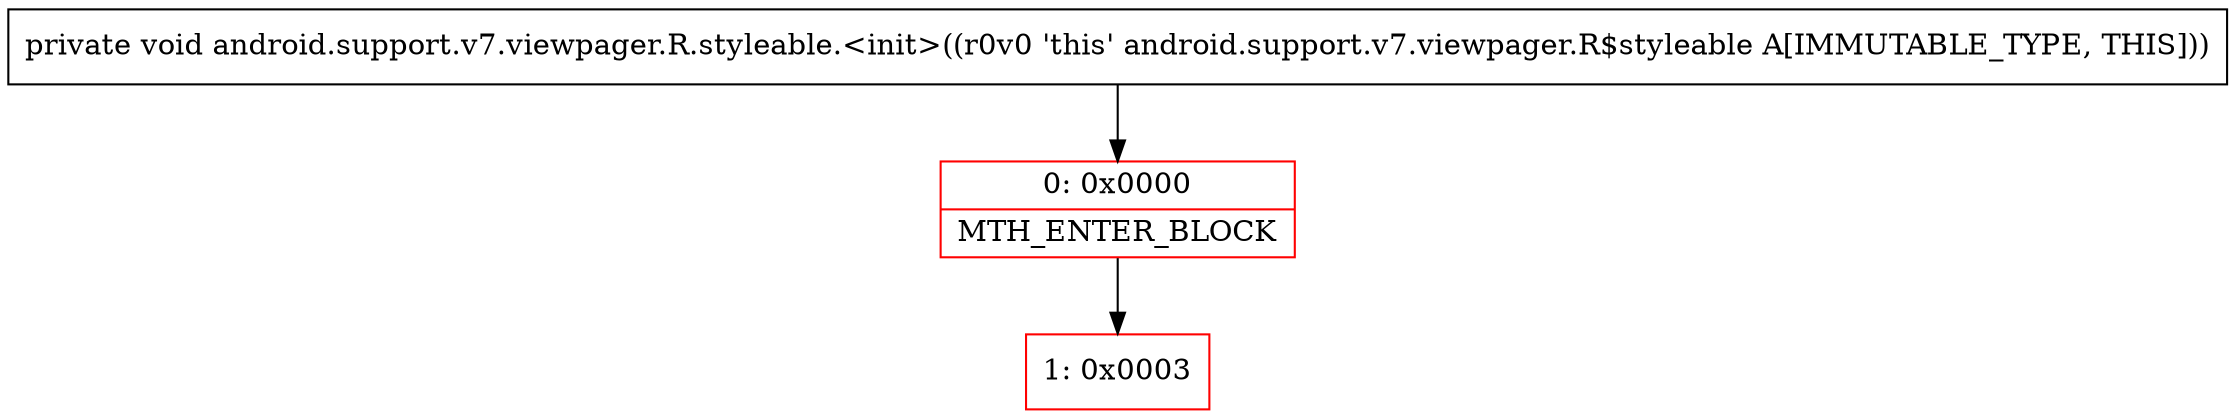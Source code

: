 digraph "CFG forandroid.support.v7.viewpager.R.styleable.\<init\>()V" {
subgraph cluster_Region_343952152 {
label = "R(0)";
node [shape=record,color=blue];
}
Node_0 [shape=record,color=red,label="{0\:\ 0x0000|MTH_ENTER_BLOCK\l}"];
Node_1 [shape=record,color=red,label="{1\:\ 0x0003}"];
MethodNode[shape=record,label="{private void android.support.v7.viewpager.R.styleable.\<init\>((r0v0 'this' android.support.v7.viewpager.R$styleable A[IMMUTABLE_TYPE, THIS])) }"];
MethodNode -> Node_0;
Node_0 -> Node_1;
}

